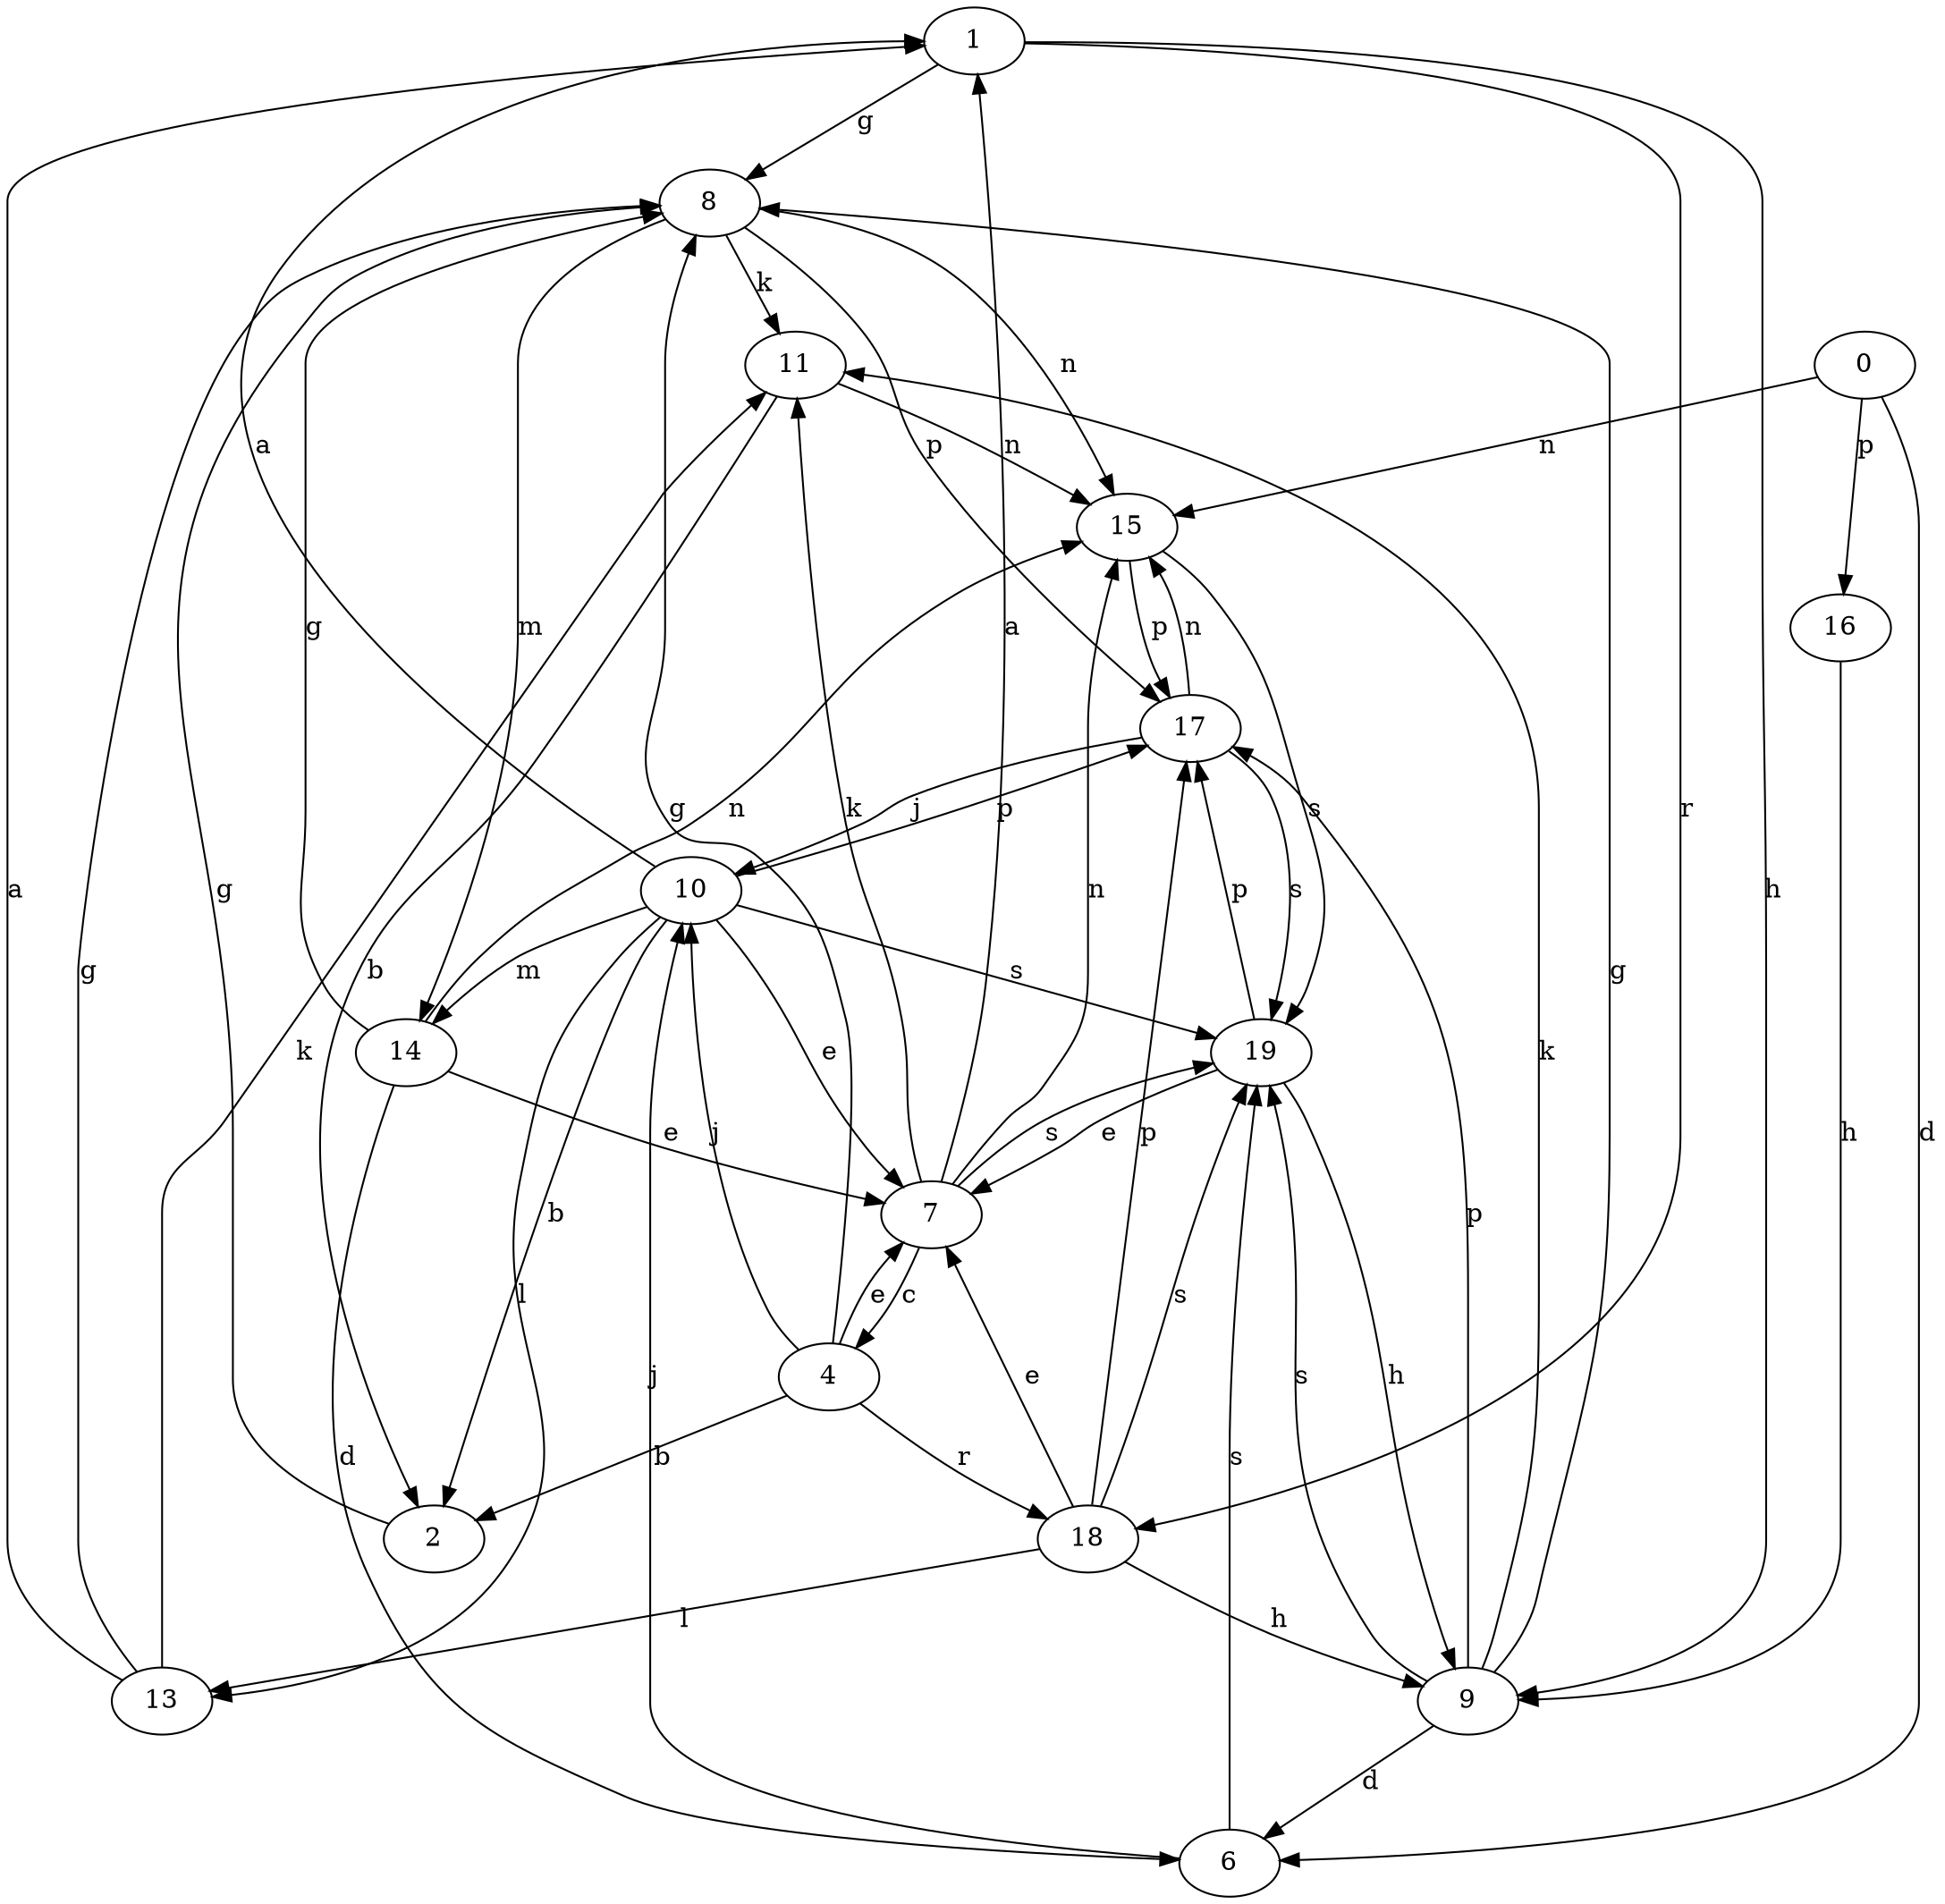 strict digraph  {
1;
2;
4;
0;
6;
7;
8;
9;
10;
11;
13;
14;
15;
16;
17;
18;
19;
1 -> 8  [label=g];
1 -> 9  [label=h];
1 -> 18  [label=r];
2 -> 8  [label=g];
4 -> 2  [label=b];
4 -> 7  [label=e];
4 -> 8  [label=g];
4 -> 10  [label=j];
4 -> 18  [label=r];
0 -> 6  [label=d];
0 -> 15  [label=n];
0 -> 16  [label=p];
6 -> 10  [label=j];
6 -> 19  [label=s];
7 -> 1  [label=a];
7 -> 4  [label=c];
7 -> 11  [label=k];
7 -> 15  [label=n];
7 -> 19  [label=s];
8 -> 11  [label=k];
8 -> 14  [label=m];
8 -> 15  [label=n];
8 -> 17  [label=p];
9 -> 6  [label=d];
9 -> 8  [label=g];
9 -> 11  [label=k];
9 -> 17  [label=p];
9 -> 19  [label=s];
10 -> 1  [label=a];
10 -> 2  [label=b];
10 -> 7  [label=e];
10 -> 13  [label=l];
10 -> 14  [label=m];
10 -> 17  [label=p];
10 -> 19  [label=s];
11 -> 2  [label=b];
11 -> 15  [label=n];
13 -> 1  [label=a];
13 -> 8  [label=g];
13 -> 11  [label=k];
14 -> 6  [label=d];
14 -> 7  [label=e];
14 -> 8  [label=g];
14 -> 15  [label=n];
15 -> 17  [label=p];
15 -> 19  [label=s];
16 -> 9  [label=h];
17 -> 10  [label=j];
17 -> 15  [label=n];
17 -> 19  [label=s];
18 -> 7  [label=e];
18 -> 9  [label=h];
18 -> 13  [label=l];
18 -> 17  [label=p];
18 -> 19  [label=s];
19 -> 7  [label=e];
19 -> 9  [label=h];
19 -> 17  [label=p];
}

